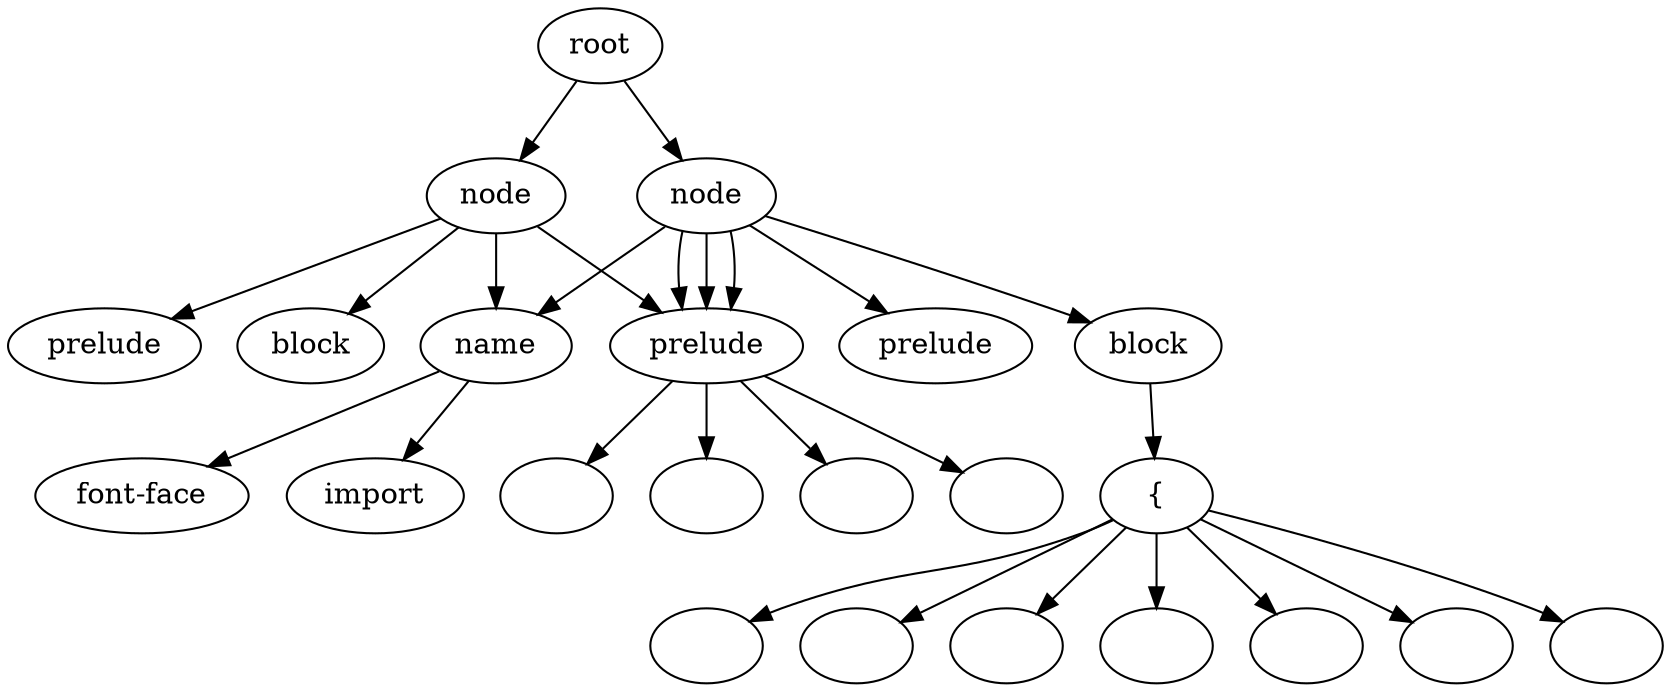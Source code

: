 digraph Stylesheet
{
	-1257372193 [label="root"]
	-1257372193 -> 43495525
	43495525 [label="node"]
	43495525 -> 55915408
	55915408 [label="name"]
	55915408 -> -629247479
	-629247479 [label="import"]
	43495525 [label="node"]
	43495525 -> 33476626
	33476626 [label="prelude"]
	33476626 -> 32854180
	32854180 [label=""]
	43495525 [label="node"]
	43495525 -> 930390639
	930390639 [label="prelude"]
	43495525 [label="node"]
	43495525 -> -2123443265
	-2123443265 [label="block"]
	-1257372193 [label="root"]
	-1257372193 -> 43942917
	43942917 [label="node"]
	43942917 -> 55915408
	55915408 [label="name"]
	55915408 -> -716356871
	-716356871 [label="font-face"]
	43942917 [label="node"]
	43942917 -> 33476626
	33476626 [label="prelude"]
	33476626 -> 59941933
	59941933 [label=""]
	33476626 [label="prelude"]
	33476626 -> 2606490
	2606490 [label=""]
	33476626 [label="prelude"]
	33476626 -> 23458411
	23458411 [label=""]
	43942917 [label="node"]
	43942917 -> 33476626
43942917 [label="node"]
	43942917 -> 33476626
43942917 [label="node"]
	43942917 -> -1818266940
	-1818266940 [label="prelude"]
	43942917 [label="node"]
	43942917 -> -1963937192
	-1963937192 [label="block"]
	-1963937192 -> 9799115
	9799115 [label="{"]
	9799115 -> 21083178
	21083178 [label=""]
	9799115 [label="{"]
	9799115 -> 55530882
	55530882 [label=""]
	9799115 [label="{"]
	9799115 -> 30015890
	30015890 [label=""]
	9799115 [label="{"]
	9799115 -> 1707556
	1707556 [label=""]
	9799115 [label="{"]
	9799115 -> 15368010
	15368010 [label=""]
	9799115 [label="{"]
	9799115 -> 4094363
	4094363 [label=""]
	9799115 [label="{"]
	9799115 -> 36849274
	36849274 [label=""]
	

}

